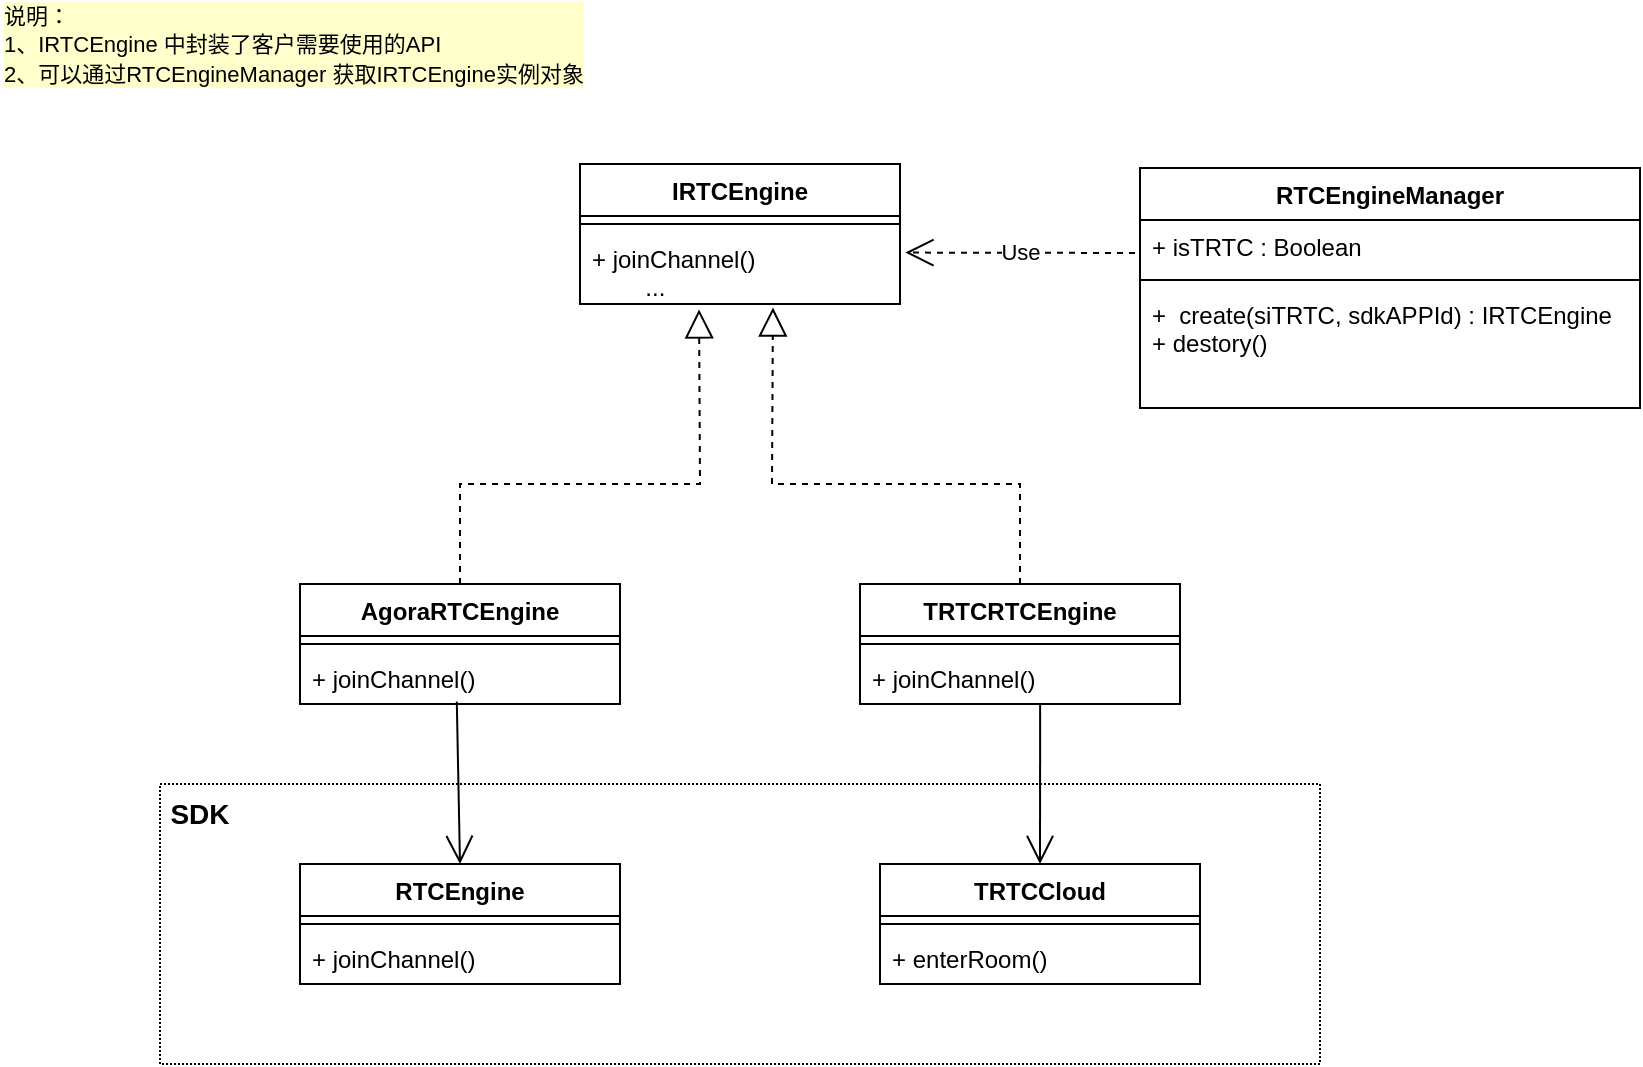 <mxfile version="20.8.4" type="github">
  <diagram id="Rr46U3gvB8DNaMYDxfNs" name="第 1 页">
    <mxGraphModel dx="1596" dy="857" grid="1" gridSize="10" guides="1" tooltips="1" connect="1" arrows="1" fold="1" page="1" pageScale="1" pageWidth="827" pageHeight="1169" math="0" shadow="0">
      <root>
        <mxCell id="0" />
        <mxCell id="1" parent="0" />
        <mxCell id="fl91Mv_S_8rIT4KMCnoc-38" value="" style="rounded=0;whiteSpace=wrap;html=1;dashed=1;dashPattern=1 1;" vertex="1" parent="1">
          <mxGeometry x="100" y="470" width="580" height="140" as="geometry" />
        </mxCell>
        <mxCell id="fl91Mv_S_8rIT4KMCnoc-2" value="IRTCEngine" style="swimlane;fontStyle=1;align=center;verticalAlign=top;childLayout=stackLayout;horizontal=1;startSize=26;horizontalStack=0;resizeParent=1;resizeParentMax=0;resizeLast=0;collapsible=1;marginBottom=0;" vertex="1" parent="1">
          <mxGeometry x="310" y="160" width="160" height="70" as="geometry" />
        </mxCell>
        <mxCell id="fl91Mv_S_8rIT4KMCnoc-4" value="" style="line;strokeWidth=1;fillColor=none;align=left;verticalAlign=middle;spacingTop=-1;spacingLeft=3;spacingRight=3;rotatable=0;labelPosition=right;points=[];portConstraint=eastwest;strokeColor=inherit;" vertex="1" parent="fl91Mv_S_8rIT4KMCnoc-2">
          <mxGeometry y="26" width="160" height="8" as="geometry" />
        </mxCell>
        <mxCell id="fl91Mv_S_8rIT4KMCnoc-5" value="+ joinChannel()&#xa;        ..." style="text;strokeColor=none;fillColor=none;align=left;verticalAlign=top;spacingLeft=4;spacingRight=4;overflow=hidden;rotatable=0;points=[[0,0.5],[1,0.5]];portConstraint=eastwest;" vertex="1" parent="fl91Mv_S_8rIT4KMCnoc-2">
          <mxGeometry y="34" width="160" height="36" as="geometry" />
        </mxCell>
        <mxCell id="fl91Mv_S_8rIT4KMCnoc-6" value="AgoraRTCEngine" style="swimlane;fontStyle=1;align=center;verticalAlign=top;childLayout=stackLayout;horizontal=1;startSize=26;horizontalStack=0;resizeParent=1;resizeParentMax=0;resizeLast=0;collapsible=1;marginBottom=0;" vertex="1" parent="1">
          <mxGeometry x="170" y="370" width="160" height="60" as="geometry" />
        </mxCell>
        <mxCell id="fl91Mv_S_8rIT4KMCnoc-8" value="" style="line;strokeWidth=1;fillColor=none;align=left;verticalAlign=middle;spacingTop=-1;spacingLeft=3;spacingRight=3;rotatable=0;labelPosition=right;points=[];portConstraint=eastwest;strokeColor=inherit;" vertex="1" parent="fl91Mv_S_8rIT4KMCnoc-6">
          <mxGeometry y="26" width="160" height="8" as="geometry" />
        </mxCell>
        <mxCell id="fl91Mv_S_8rIT4KMCnoc-9" value="+ joinChannel()" style="text;strokeColor=none;fillColor=none;align=left;verticalAlign=top;spacingLeft=4;spacingRight=4;overflow=hidden;rotatable=0;points=[[0,0.5],[1,0.5]];portConstraint=eastwest;" vertex="1" parent="fl91Mv_S_8rIT4KMCnoc-6">
          <mxGeometry y="34" width="160" height="26" as="geometry" />
        </mxCell>
        <mxCell id="fl91Mv_S_8rIT4KMCnoc-10" value="" style="endArrow=block;dashed=1;endFill=0;endSize=12;html=1;rounded=0;exitX=0.5;exitY=0;exitDx=0;exitDy=0;entryX=0.372;entryY=1.075;entryDx=0;entryDy=0;entryPerimeter=0;" edge="1" parent="1" source="fl91Mv_S_8rIT4KMCnoc-6" target="fl91Mv_S_8rIT4KMCnoc-5">
          <mxGeometry width="160" relative="1" as="geometry">
            <mxPoint x="330" y="520" as="sourcePoint" />
            <mxPoint x="370" y="270" as="targetPoint" />
            <Array as="points">
              <mxPoint x="250" y="320" />
              <mxPoint x="370" y="320" />
            </Array>
          </mxGeometry>
        </mxCell>
        <mxCell id="fl91Mv_S_8rIT4KMCnoc-11" value="TRTCRTCEngine" style="swimlane;fontStyle=1;align=center;verticalAlign=top;childLayout=stackLayout;horizontal=1;startSize=26;horizontalStack=0;resizeParent=1;resizeParentMax=0;resizeLast=0;collapsible=1;marginBottom=0;" vertex="1" parent="1">
          <mxGeometry x="450" y="370" width="160" height="60" as="geometry" />
        </mxCell>
        <mxCell id="fl91Mv_S_8rIT4KMCnoc-13" value="" style="line;strokeWidth=1;fillColor=none;align=left;verticalAlign=middle;spacingTop=-1;spacingLeft=3;spacingRight=3;rotatable=0;labelPosition=right;points=[];portConstraint=eastwest;strokeColor=inherit;" vertex="1" parent="fl91Mv_S_8rIT4KMCnoc-11">
          <mxGeometry y="26" width="160" height="8" as="geometry" />
        </mxCell>
        <mxCell id="fl91Mv_S_8rIT4KMCnoc-14" value="+ joinChannel()" style="text;strokeColor=none;fillColor=none;align=left;verticalAlign=top;spacingLeft=4;spacingRight=4;overflow=hidden;rotatable=0;points=[[0,0.5],[1,0.5]];portConstraint=eastwest;" vertex="1" parent="fl91Mv_S_8rIT4KMCnoc-11">
          <mxGeometry y="34" width="160" height="26" as="geometry" />
        </mxCell>
        <mxCell id="fl91Mv_S_8rIT4KMCnoc-15" value="" style="endArrow=block;dashed=1;endFill=0;endSize=12;html=1;rounded=0;exitX=0.5;exitY=0;exitDx=0;exitDy=0;entryX=0.603;entryY=1.049;entryDx=0;entryDy=0;entryPerimeter=0;" edge="1" parent="1" source="fl91Mv_S_8rIT4KMCnoc-11" target="fl91Mv_S_8rIT4KMCnoc-5">
          <mxGeometry width="160" relative="1" as="geometry">
            <mxPoint x="260" y="380" as="sourcePoint" />
            <mxPoint x="430" y="290" as="targetPoint" />
            <Array as="points">
              <mxPoint x="530" y="320" />
              <mxPoint x="406" y="320" />
            </Array>
          </mxGeometry>
        </mxCell>
        <mxCell id="fl91Mv_S_8rIT4KMCnoc-16" value="RTCEngineManager" style="swimlane;fontStyle=1;align=center;verticalAlign=top;childLayout=stackLayout;horizontal=1;startSize=26;horizontalStack=0;resizeParent=1;resizeParentMax=0;resizeLast=0;collapsible=1;marginBottom=0;" vertex="1" parent="1">
          <mxGeometry x="590" y="162" width="250" height="120" as="geometry" />
        </mxCell>
        <mxCell id="fl91Mv_S_8rIT4KMCnoc-17" value="+ isTRTC : Boolean" style="text;strokeColor=none;fillColor=none;align=left;verticalAlign=top;spacingLeft=4;spacingRight=4;overflow=hidden;rotatable=0;points=[[0,0.5],[1,0.5]];portConstraint=eastwest;" vertex="1" parent="fl91Mv_S_8rIT4KMCnoc-16">
          <mxGeometry y="26" width="250" height="26" as="geometry" />
        </mxCell>
        <mxCell id="fl91Mv_S_8rIT4KMCnoc-18" value="" style="line;strokeWidth=1;fillColor=none;align=left;verticalAlign=middle;spacingTop=-1;spacingLeft=3;spacingRight=3;rotatable=0;labelPosition=right;points=[];portConstraint=eastwest;strokeColor=inherit;" vertex="1" parent="fl91Mv_S_8rIT4KMCnoc-16">
          <mxGeometry y="52" width="250" height="8" as="geometry" />
        </mxCell>
        <mxCell id="fl91Mv_S_8rIT4KMCnoc-19" value="+  create(siTRTC, sdkAPPId) : IRTCEngine&#xa;+ destory()" style="text;strokeColor=none;fillColor=none;align=left;verticalAlign=top;spacingLeft=4;spacingRight=4;overflow=hidden;rotatable=0;points=[[0,0.5],[1,0.5]];portConstraint=eastwest;" vertex="1" parent="fl91Mv_S_8rIT4KMCnoc-16">
          <mxGeometry y="60" width="250" height="60" as="geometry" />
        </mxCell>
        <mxCell id="fl91Mv_S_8rIT4KMCnoc-21" value="Use" style="endArrow=open;endSize=12;dashed=1;html=1;rounded=0;exitX=-0.01;exitY=0.634;exitDx=0;exitDy=0;exitPerimeter=0;entryX=1.017;entryY=0.286;entryDx=0;entryDy=0;entryPerimeter=0;" edge="1" parent="1" source="fl91Mv_S_8rIT4KMCnoc-17" target="fl91Mv_S_8rIT4KMCnoc-5">
          <mxGeometry width="160" relative="1" as="geometry">
            <mxPoint x="450" y="400" as="sourcePoint" />
            <mxPoint x="610" y="400" as="targetPoint" />
          </mxGeometry>
        </mxCell>
        <mxCell id="fl91Mv_S_8rIT4KMCnoc-27" value="RTCEngine" style="swimlane;fontStyle=1;align=center;verticalAlign=top;childLayout=stackLayout;horizontal=1;startSize=26;horizontalStack=0;resizeParent=1;resizeParentMax=0;resizeLast=0;collapsible=1;marginBottom=0;" vertex="1" parent="1">
          <mxGeometry x="170" y="510" width="160" height="60" as="geometry" />
        </mxCell>
        <mxCell id="fl91Mv_S_8rIT4KMCnoc-29" value="" style="line;strokeWidth=1;fillColor=none;align=left;verticalAlign=middle;spacingTop=-1;spacingLeft=3;spacingRight=3;rotatable=0;labelPosition=right;points=[];portConstraint=eastwest;strokeColor=inherit;" vertex="1" parent="fl91Mv_S_8rIT4KMCnoc-27">
          <mxGeometry y="26" width="160" height="8" as="geometry" />
        </mxCell>
        <mxCell id="fl91Mv_S_8rIT4KMCnoc-30" value="+ joinChannel()" style="text;strokeColor=none;fillColor=none;align=left;verticalAlign=top;spacingLeft=4;spacingRight=4;overflow=hidden;rotatable=0;points=[[0,0.5],[1,0.5]];portConstraint=eastwest;" vertex="1" parent="fl91Mv_S_8rIT4KMCnoc-27">
          <mxGeometry y="34" width="160" height="26" as="geometry" />
        </mxCell>
        <mxCell id="fl91Mv_S_8rIT4KMCnoc-32" value="" style="endArrow=open;endFill=1;endSize=12;html=1;rounded=0;exitX=0.49;exitY=0.954;exitDx=0;exitDy=0;exitPerimeter=0;entryX=0.5;entryY=0;entryDx=0;entryDy=0;" edge="1" parent="1" source="fl91Mv_S_8rIT4KMCnoc-9" target="fl91Mv_S_8rIT4KMCnoc-27">
          <mxGeometry width="160" relative="1" as="geometry">
            <mxPoint x="450" y="450" as="sourcePoint" />
            <mxPoint x="241" y="510" as="targetPoint" />
          </mxGeometry>
        </mxCell>
        <mxCell id="fl91Mv_S_8rIT4KMCnoc-34" value="TRTCCloud" style="swimlane;fontStyle=1;align=center;verticalAlign=top;childLayout=stackLayout;horizontal=1;startSize=26;horizontalStack=0;resizeParent=1;resizeParentMax=0;resizeLast=0;collapsible=1;marginBottom=0;" vertex="1" parent="1">
          <mxGeometry x="460" y="510" width="160" height="60" as="geometry" />
        </mxCell>
        <mxCell id="fl91Mv_S_8rIT4KMCnoc-35" value="" style="line;strokeWidth=1;fillColor=none;align=left;verticalAlign=middle;spacingTop=-1;spacingLeft=3;spacingRight=3;rotatable=0;labelPosition=right;points=[];portConstraint=eastwest;strokeColor=inherit;" vertex="1" parent="fl91Mv_S_8rIT4KMCnoc-34">
          <mxGeometry y="26" width="160" height="8" as="geometry" />
        </mxCell>
        <mxCell id="fl91Mv_S_8rIT4KMCnoc-36" value="+ enterRoom()" style="text;strokeColor=none;fillColor=none;align=left;verticalAlign=top;spacingLeft=4;spacingRight=4;overflow=hidden;rotatable=0;points=[[0,0.5],[1,0.5]];portConstraint=eastwest;" vertex="1" parent="fl91Mv_S_8rIT4KMCnoc-34">
          <mxGeometry y="34" width="160" height="26" as="geometry" />
        </mxCell>
        <mxCell id="fl91Mv_S_8rIT4KMCnoc-37" value="" style="endArrow=open;endFill=1;endSize=12;html=1;rounded=0;exitX=0.563;exitY=1;exitDx=0;exitDy=0;exitPerimeter=0;entryX=0.5;entryY=0;entryDx=0;entryDy=0;" edge="1" parent="1" source="fl91Mv_S_8rIT4KMCnoc-14" target="fl91Mv_S_8rIT4KMCnoc-34">
          <mxGeometry width="160" relative="1" as="geometry">
            <mxPoint x="258.4" y="438.804" as="sourcePoint" />
            <mxPoint x="260" y="520" as="targetPoint" />
          </mxGeometry>
        </mxCell>
        <mxCell id="fl91Mv_S_8rIT4KMCnoc-39" value="&lt;font style=&quot;font-size: 11px;&quot;&gt;说明：&lt;br style=&quot;font-size: 11px;&quot;&gt;1、IRTCEngine 中封装了客户需要使用的API&lt;br style=&quot;font-size: 11px;&quot;&gt;2、可以通过RTCEngineManager 获取IRTCEngine实例对象&lt;/font&gt;" style="text;html=1;strokeColor=none;fillColor=none;align=left;verticalAlign=middle;whiteSpace=wrap;rounded=0;dashed=1;dashPattern=1 1;labelBackgroundColor=#FFFFCC;" vertex="1" parent="1">
          <mxGeometry x="20" y="80" width="370" height="40" as="geometry" />
        </mxCell>
        <mxCell id="fl91Mv_S_8rIT4KMCnoc-40" value="&lt;font style=&quot;font-size: 14px;&quot;&gt;&lt;b&gt;SDK&lt;/b&gt;&lt;/font&gt;" style="text;html=1;strokeColor=none;fillColor=none;align=center;verticalAlign=middle;whiteSpace=wrap;rounded=0;dashed=1;dashPattern=1 1;" vertex="1" parent="1">
          <mxGeometry x="90" y="470" width="60" height="30" as="geometry" />
        </mxCell>
      </root>
    </mxGraphModel>
  </diagram>
</mxfile>
